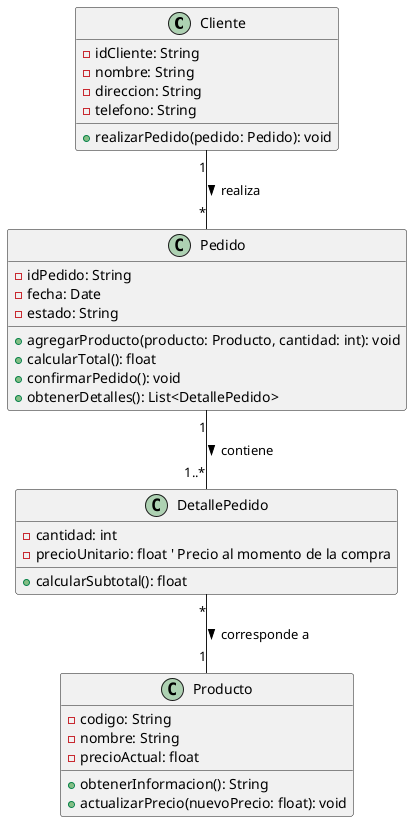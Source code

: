 @startuml
'https://plantuml.com/class-diagram

class Cliente {
  - idCliente: String
  - nombre: String
  - direccion: String
  - telefono: String
  + realizarPedido(pedido: Pedido): void
}

class Pedido {
  - idPedido: String
  - fecha: Date
  - estado: String
  + agregarProducto(producto: Producto, cantidad: int): void
  + calcularTotal(): float
  + confirmarPedido(): void
  + obtenerDetalles(): List<DetallePedido>
}

class DetallePedido {
  - cantidad: int
  - precioUnitario: float ' Precio al momento de la compra
  + calcularSubtotal(): float
}

class Producto {
  - codigo: String
  - nombre: String
  - precioActual: float
  + obtenerInformacion(): String
  + actualizarPrecio(nuevoPrecio: float): void
}

' Relaciones
Cliente "1" -- "*" Pedido : realiza >
Pedido "1" -- "1..*" DetallePedido : contiene >
DetallePedido "*" -- "1" Producto : corresponde a >

@enduml